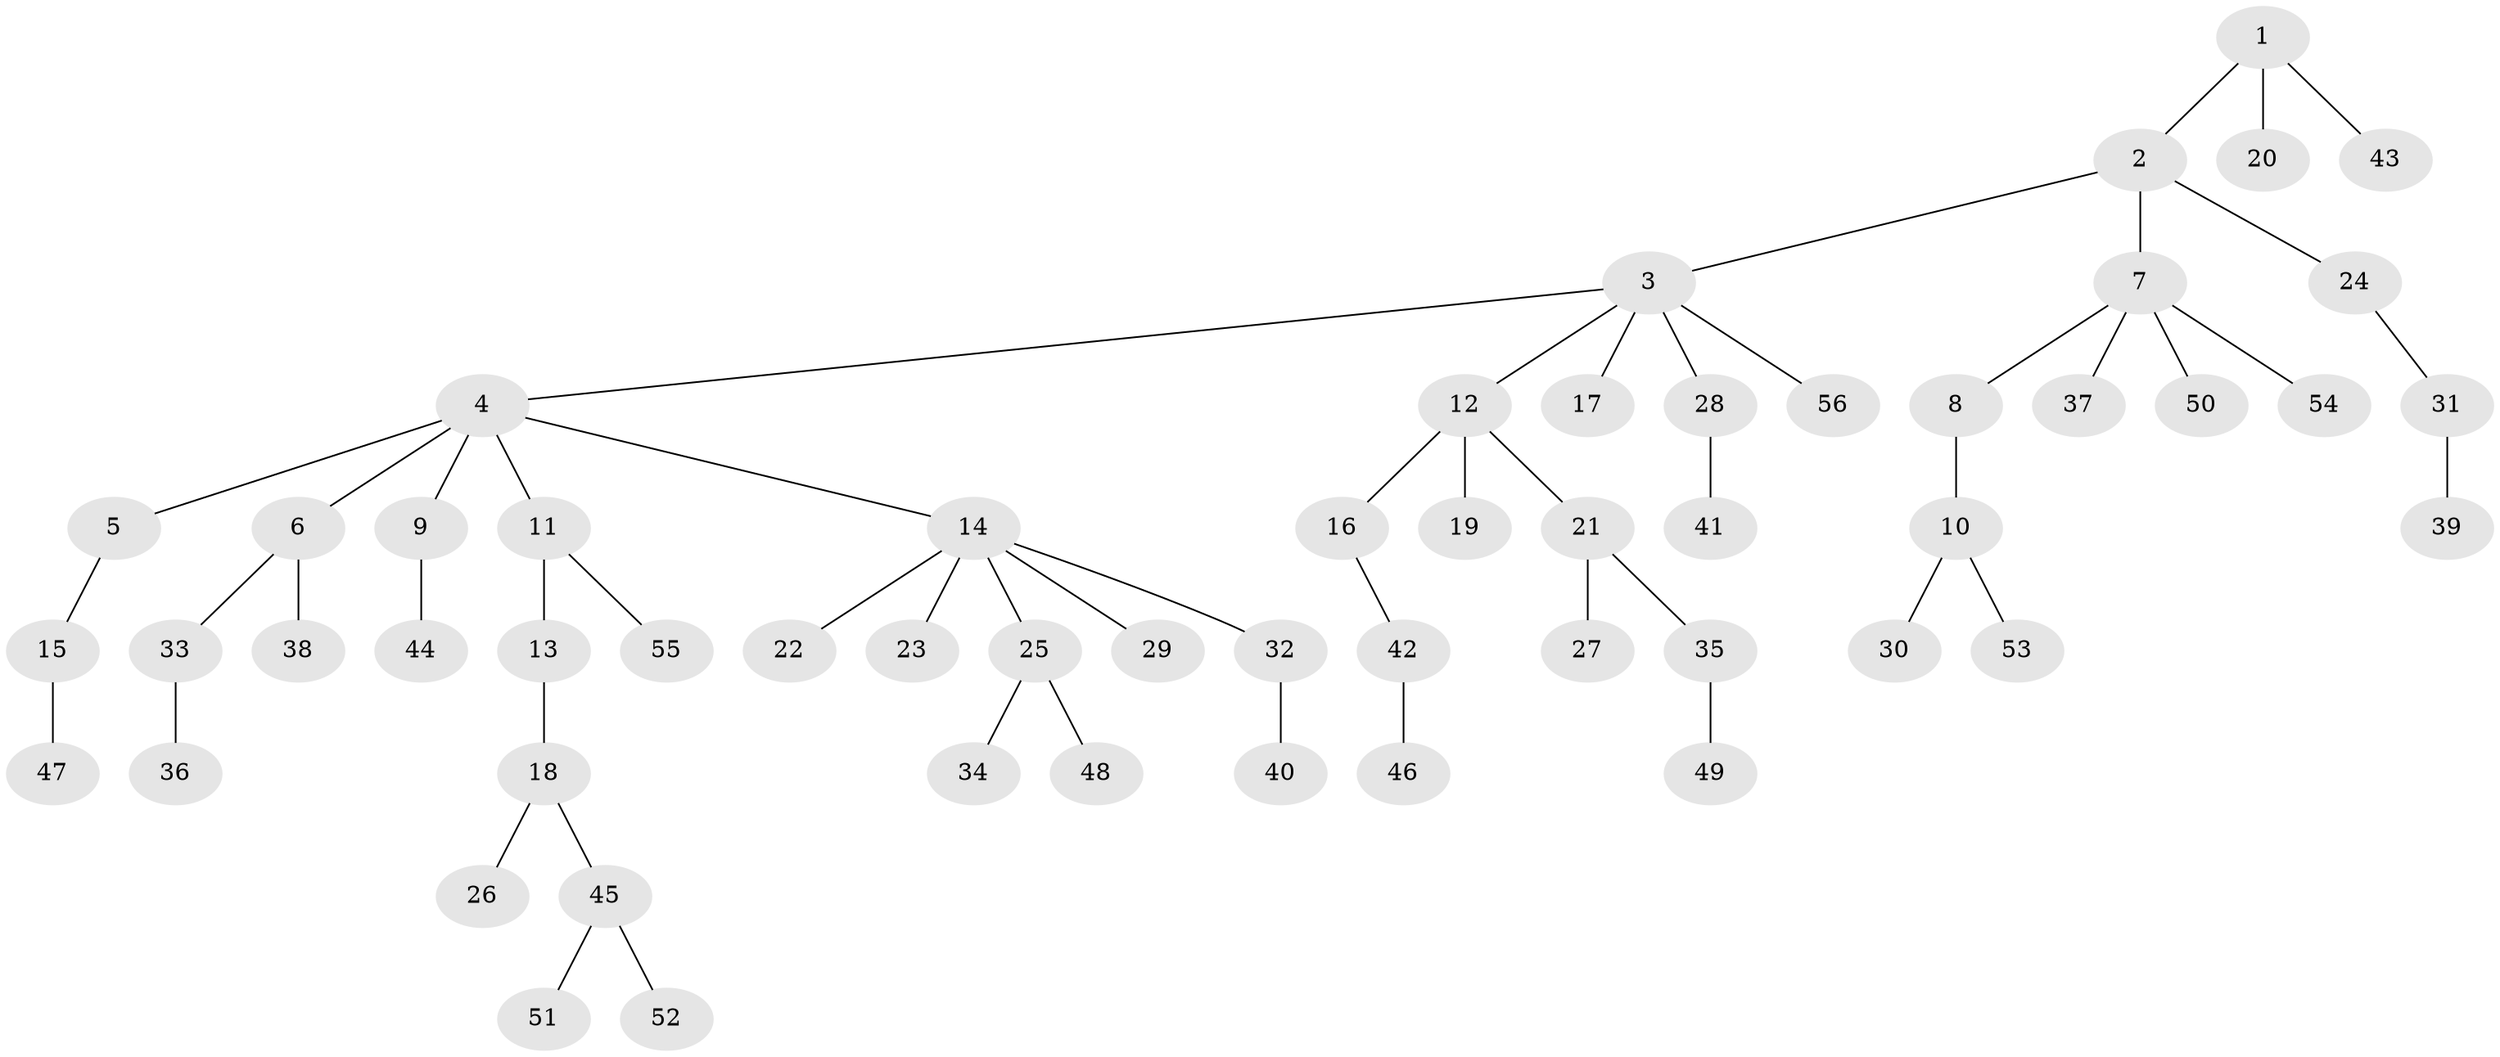 // coarse degree distribution, {5: 0.02564102564102564, 10: 0.02564102564102564, 2: 0.2564102564102564, 4: 0.07692307692307693, 1: 0.5897435897435898, 6: 0.02564102564102564}
// Generated by graph-tools (version 1.1) at 2025/52/02/27/25 19:52:13]
// undirected, 56 vertices, 55 edges
graph export_dot {
graph [start="1"]
  node [color=gray90,style=filled];
  1;
  2;
  3;
  4;
  5;
  6;
  7;
  8;
  9;
  10;
  11;
  12;
  13;
  14;
  15;
  16;
  17;
  18;
  19;
  20;
  21;
  22;
  23;
  24;
  25;
  26;
  27;
  28;
  29;
  30;
  31;
  32;
  33;
  34;
  35;
  36;
  37;
  38;
  39;
  40;
  41;
  42;
  43;
  44;
  45;
  46;
  47;
  48;
  49;
  50;
  51;
  52;
  53;
  54;
  55;
  56;
  1 -- 2;
  1 -- 20;
  1 -- 43;
  2 -- 3;
  2 -- 7;
  2 -- 24;
  3 -- 4;
  3 -- 12;
  3 -- 17;
  3 -- 28;
  3 -- 56;
  4 -- 5;
  4 -- 6;
  4 -- 9;
  4 -- 11;
  4 -- 14;
  5 -- 15;
  6 -- 33;
  6 -- 38;
  7 -- 8;
  7 -- 37;
  7 -- 50;
  7 -- 54;
  8 -- 10;
  9 -- 44;
  10 -- 30;
  10 -- 53;
  11 -- 13;
  11 -- 55;
  12 -- 16;
  12 -- 19;
  12 -- 21;
  13 -- 18;
  14 -- 22;
  14 -- 23;
  14 -- 25;
  14 -- 29;
  14 -- 32;
  15 -- 47;
  16 -- 42;
  18 -- 26;
  18 -- 45;
  21 -- 27;
  21 -- 35;
  24 -- 31;
  25 -- 34;
  25 -- 48;
  28 -- 41;
  31 -- 39;
  32 -- 40;
  33 -- 36;
  35 -- 49;
  42 -- 46;
  45 -- 51;
  45 -- 52;
}

